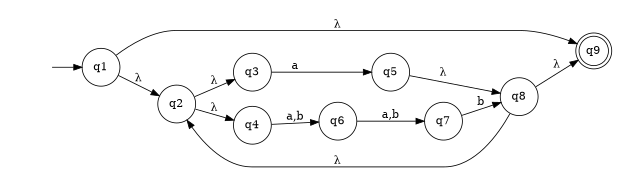 digraph {
	rankdir=LR;
	margin=0.1;
	size=4;
	node [margin=0.1 shape=circle];
	q9[margin=0 shape=doublecircle];
	" "[color=white width=0];
	" " -> q1;
	q1 -> q2[label=<&#955;>];
	q1 -> q9[label=<&#955;>];
	q2 -> q3[label=<&#955;>];
	q2 -> q4[label=<&#955;>];
	q3 -> q5[label="a"];
	q4 -> q6[label="a,b"];
	q5 -> q8[label=<&#955;>];
	q6 -> q7[label="a,b"];
	q7 -> q8[label="b"];
	q8 -> q2[label=<&#955;>];
	q8 -> q9[label=<&#955;>];
}